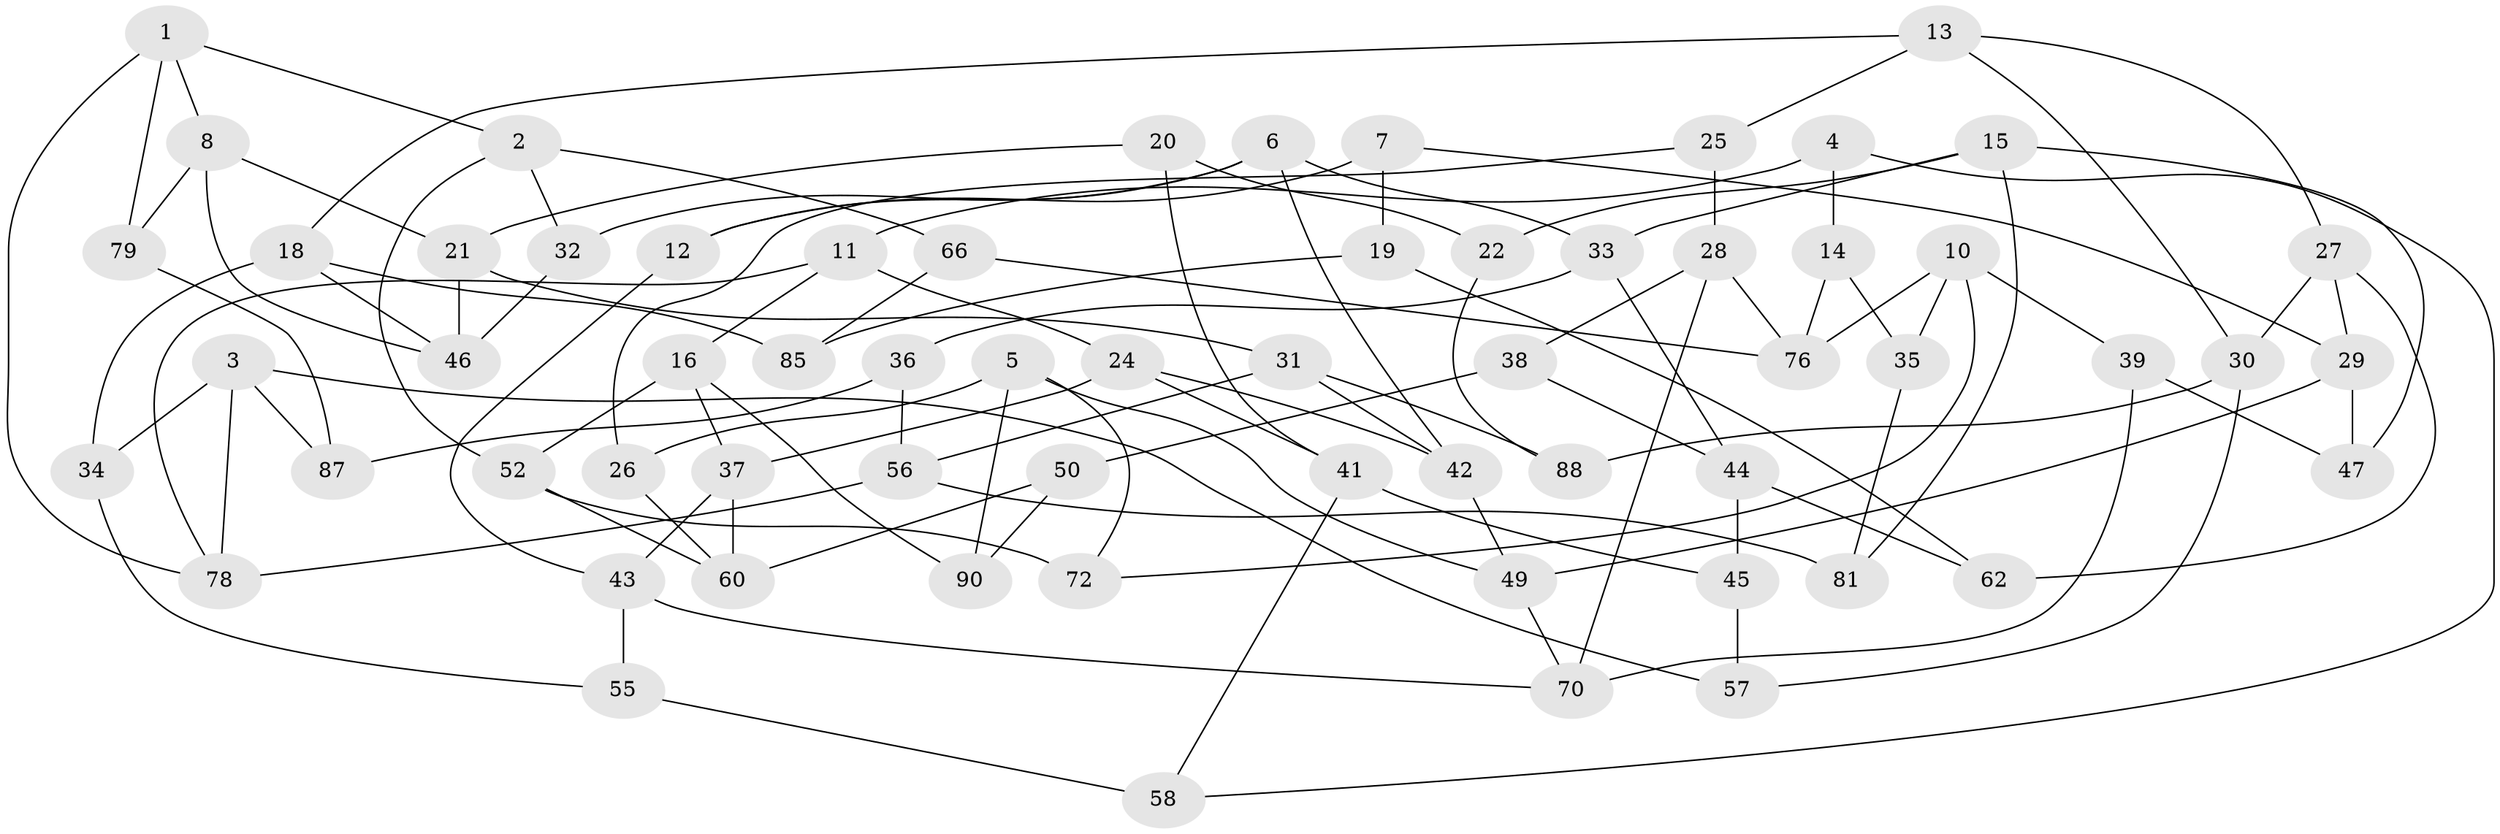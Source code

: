 // original degree distribution, {3: 1.0}
// Generated by graph-tools (version 1.1) at 2025/39/02/21/25 10:39:00]
// undirected, 63 vertices, 111 edges
graph export_dot {
graph [start="1"]
  node [color=gray90,style=filled];
  1 [super="+40"];
  2 [super="+82"];
  3 [super="+9"];
  4;
  5 [super="+23"];
  6 [super="+98"];
  7 [super="+68"];
  8 [super="+75"];
  10 [super="+94"];
  11 [super="+69"];
  12 [super="+89"];
  13 [super="+17"];
  14;
  15 [super="+61"];
  16 [super="+71"];
  18 [super="+73"];
  19;
  20;
  21 [super="+100"];
  22;
  24 [super="+84"];
  25;
  26;
  27 [super="+93"];
  28 [super="+63"];
  29 [super="+86"];
  30 [super="+91"];
  31 [super="+48"];
  32;
  33 [super="+74"];
  34;
  35;
  36 [super="+67"];
  37 [super="+92"];
  38;
  39;
  41 [super="+80"];
  42 [super="+53"];
  43 [super="+54"];
  44 [super="+59"];
  45;
  46 [super="+64"];
  47;
  49 [super="+51"];
  50;
  52 [super="+77"];
  55;
  56 [super="+83"];
  57;
  58;
  60 [super="+65"];
  62;
  66;
  70 [super="+97"];
  72;
  76 [super="+95"];
  78 [super="+96"];
  79;
  81;
  85;
  87 [super="+99"];
  88;
  90;
  1 -- 2;
  1 -- 78;
  1 -- 8;
  1 -- 79;
  2 -- 32;
  2 -- 66;
  2 -- 52;
  3 -- 34;
  3 -- 57;
  3 -- 78;
  3 -- 87;
  4 -- 58;
  4 -- 14;
  4 -- 11;
  5 -- 72;
  5 -- 49;
  5 -- 90;
  5 -- 26;
  6 -- 33;
  6 -- 32;
  6 -- 12;
  6 -- 42;
  7 -- 19;
  7 -- 12 [weight=2];
  7 -- 29;
  8 -- 46;
  8 -- 79;
  8 -- 21;
  10 -- 76;
  10 -- 35;
  10 -- 72;
  10 -- 39;
  11 -- 78;
  11 -- 16;
  11 -- 24;
  12 -- 43;
  13 -- 30;
  13 -- 25;
  13 -- 18;
  13 -- 27;
  14 -- 35;
  14 -- 76;
  15 -- 33;
  15 -- 22;
  15 -- 81;
  15 -- 47;
  16 -- 37;
  16 -- 90;
  16 -- 52;
  18 -- 34;
  18 -- 85;
  18 -- 46;
  19 -- 85;
  19 -- 62;
  20 -- 22;
  20 -- 41;
  20 -- 21;
  21 -- 31;
  21 -- 46;
  22 -- 88;
  24 -- 41;
  24 -- 42;
  24 -- 37;
  25 -- 26;
  25 -- 28;
  26 -- 60;
  27 -- 62;
  27 -- 29;
  27 -- 30;
  28 -- 38;
  28 -- 70;
  28 -- 76;
  29 -- 47;
  29 -- 49;
  30 -- 88;
  30 -- 57;
  31 -- 56;
  31 -- 88;
  31 -- 42;
  32 -- 46;
  33 -- 44;
  33 -- 36;
  34 -- 55;
  35 -- 81;
  36 -- 87 [weight=2];
  36 -- 56;
  37 -- 43;
  37 -- 60;
  38 -- 50;
  38 -- 44;
  39 -- 47;
  39 -- 70;
  41 -- 58;
  41 -- 45;
  42 -- 49;
  43 -- 55;
  43 -- 70;
  44 -- 62;
  44 -- 45;
  45 -- 57;
  49 -- 70;
  50 -- 90;
  50 -- 60;
  52 -- 60;
  52 -- 72;
  55 -- 58;
  56 -- 81;
  56 -- 78;
  66 -- 85;
  66 -- 76;
  79 -- 87;
}
